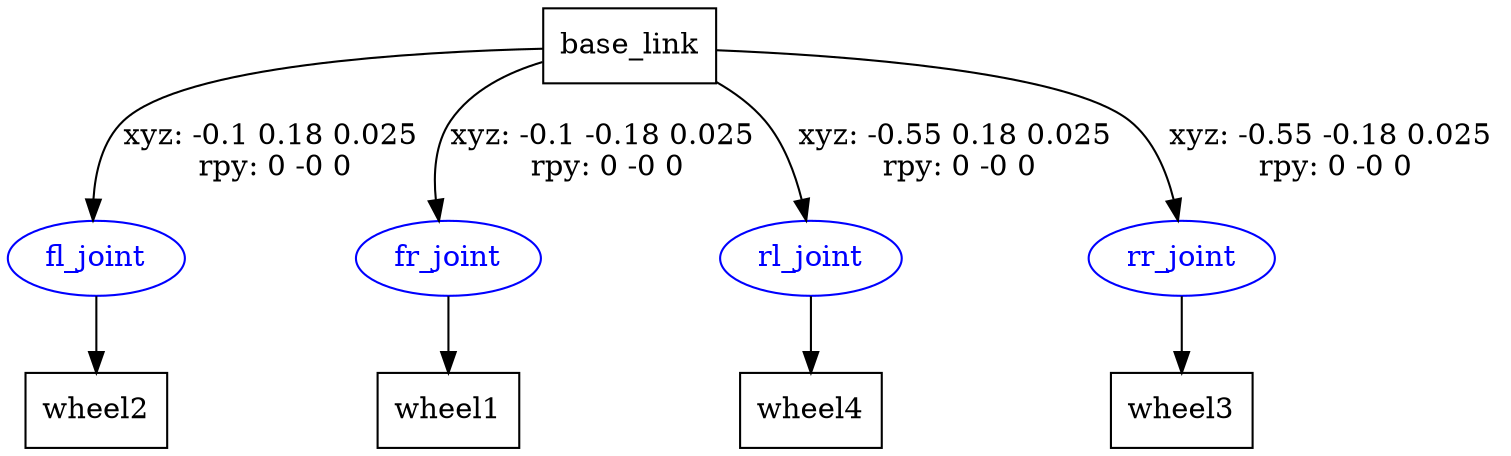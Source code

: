 digraph G {
node [shape=box];
"base_link" [label="base_link"];
"wheel2" [label="wheel2"];
"wheel1" [label="wheel1"];
"wheel4" [label="wheel4"];
"wheel3" [label="wheel3"];
node [shape=ellipse, color=blue, fontcolor=blue];
"base_link" -> "fl_joint" [label="xyz: -0.1 0.18 0.025 \nrpy: 0 -0 0"]
"fl_joint" -> "wheel2"
"base_link" -> "fr_joint" [label="xyz: -0.1 -0.18 0.025 \nrpy: 0 -0 0"]
"fr_joint" -> "wheel1"
"base_link" -> "rl_joint" [label="xyz: -0.55 0.18 0.025 \nrpy: 0 -0 0"]
"rl_joint" -> "wheel4"
"base_link" -> "rr_joint" [label="xyz: -0.55 -0.18 0.025 \nrpy: 0 -0 0"]
"rr_joint" -> "wheel3"
}
